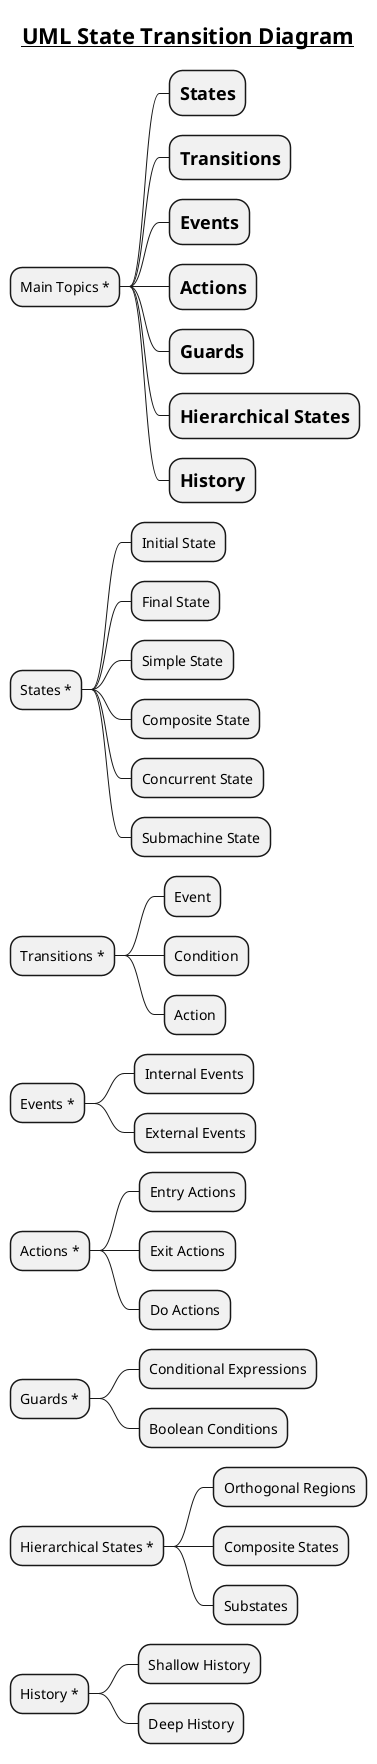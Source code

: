 @startmindmap
title =__UML State Transition Diagram__

* Main Topics *
** =States
** =Transitions
** =Events
** =Actions
** =Guards
** =Hierarchical States
** =History

* States *
** Initial State
** Final State
** Simple State
** Composite State
** Concurrent State
** Submachine State

* Transitions *
** Event
** Condition
** Action

* Events *
** Internal Events
** External Events

* Actions *
** Entry Actions
** Exit Actions
** Do Actions

* Guards *
** Conditional Expressions
** Boolean Conditions

* Hierarchical States *
** Orthogonal Regions
** Composite States
** Substates

* History *
** Shallow History
** Deep History

@endmindmap
